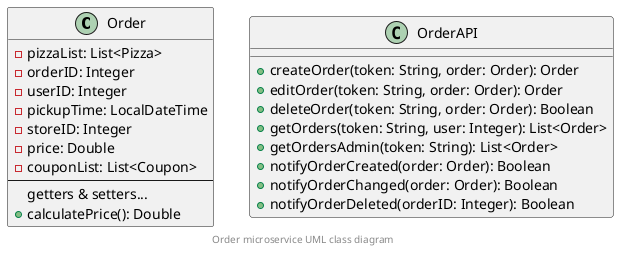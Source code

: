 @startuml

class Order {
    - pizzaList: List<Pizza>
    - orderID: Integer
    - userID: Integer
    - pickupTime: LocalDateTime
    - storeID: Integer
    - price: Double
    - couponList: List<Coupon>
    --
    getters & setters...
    + calculatePrice(): Double
}

class OrderAPI {
    + createOrder(token: String, order: Order): Order
    + editOrder(token: String, order: Order): Order
    + deleteOrder(token: String, order: Order): Boolean
    + getOrders(token: String, user: Integer): List<Order>
    + getOrdersAdmin(token: String): List<Order>
    + notifyOrderCreated(order: Order): Boolean
    + notifyOrderChanged(order: Order): Boolean
    + notifyOrderDeleted(orderID: Integer): Boolean
}

footer Order microservice UML class diagram
@enduml